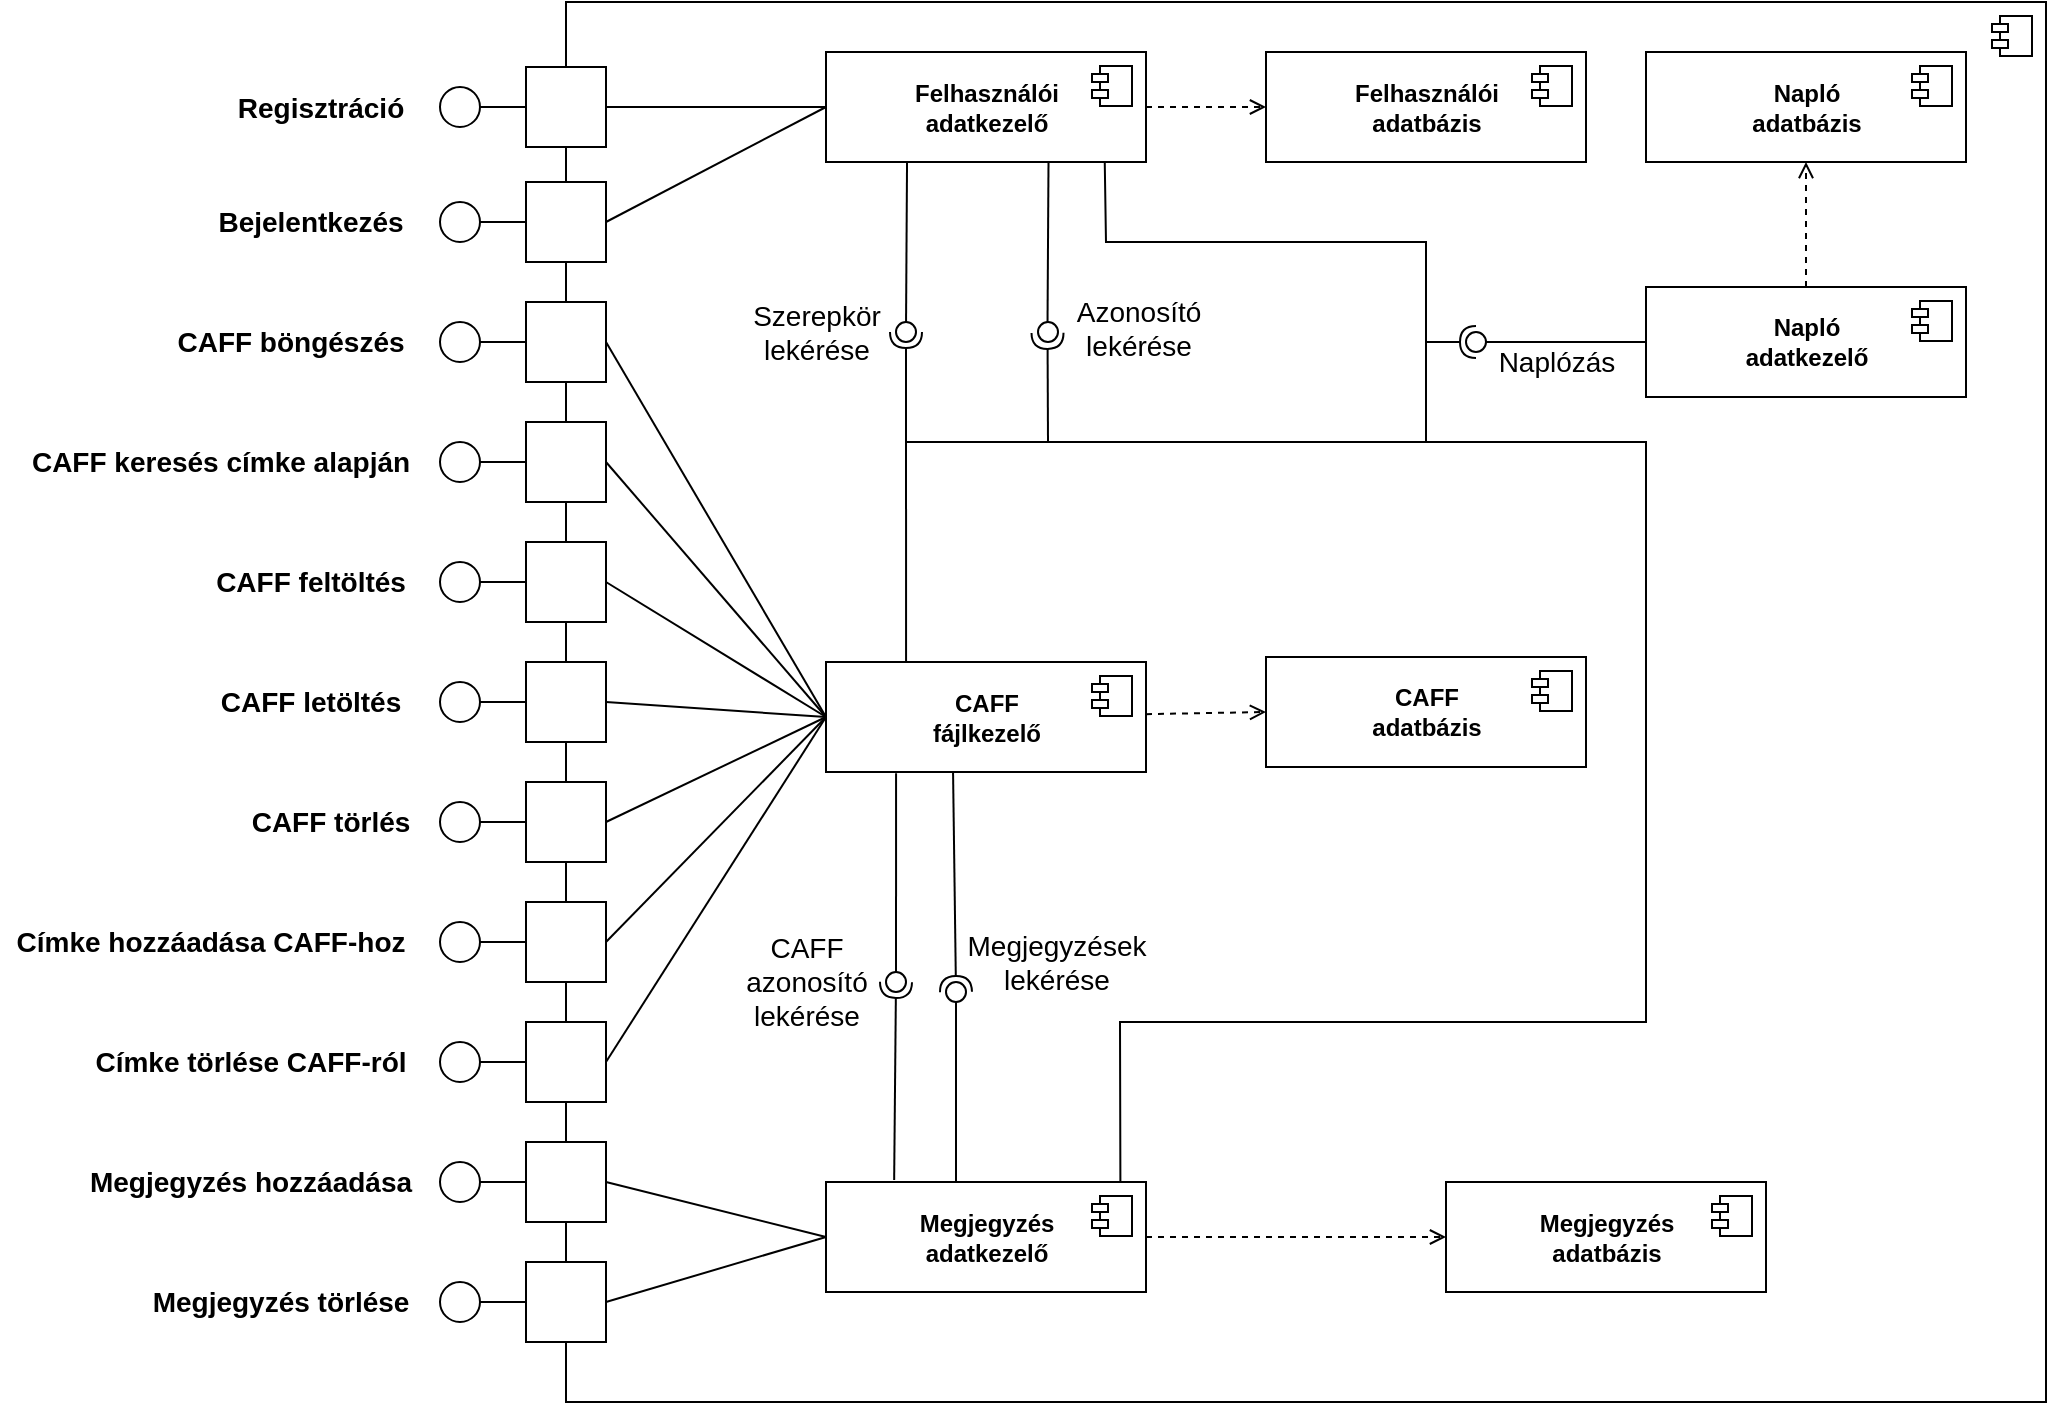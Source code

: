 <mxfile version="15.5.5" type="github">
  <diagram name="Page-1" id="5f0bae14-7c28-e335-631c-24af17079c00">
    <mxGraphModel dx="2773" dy="934" grid="1" gridSize="10" guides="1" tooltips="1" connect="1" arrows="1" fold="1" page="1" pageScale="1" pageWidth="1100" pageHeight="850" background="none" math="0" shadow="0">
      <root>
        <mxCell id="0" />
        <mxCell id="1" parent="0" />
        <mxCell id="aNObFJ_koJKjJoRsx-cJ-1" value="" style="html=1;dropTarget=0;" vertex="1" parent="1">
          <mxGeometry x="260" y="10" width="740" height="700" as="geometry" />
        </mxCell>
        <mxCell id="aNObFJ_koJKjJoRsx-cJ-2" value="" style="shape=module;jettyWidth=8;jettyHeight=4;" vertex="1" parent="aNObFJ_koJKjJoRsx-cJ-1">
          <mxGeometry x="1" width="20" height="20" relative="1" as="geometry">
            <mxPoint x="-27" y="7" as="offset" />
          </mxGeometry>
        </mxCell>
        <mxCell id="aNObFJ_koJKjJoRsx-cJ-102" style="edgeStyle=none;rounded=0;orthogonalLoop=1;jettySize=auto;html=1;entryX=1;entryY=0.5;entryDx=0;entryDy=0;fontSize=14;endArrow=none;endFill=0;exitX=0;exitY=0.5;exitDx=0;exitDy=0;" edge="1" parent="1" source="aNObFJ_koJKjJoRsx-cJ-107" target="aNObFJ_koJKjJoRsx-cJ-55">
          <mxGeometry relative="1" as="geometry">
            <mxPoint x="395" y="290.0" as="sourcePoint" />
          </mxGeometry>
        </mxCell>
        <mxCell id="aNObFJ_koJKjJoRsx-cJ-53" style="edgeStyle=none;rounded=0;orthogonalLoop=1;jettySize=auto;html=1;endArrow=open;endFill=0;dashed=1;" edge="1" parent="1" source="aNObFJ_koJKjJoRsx-cJ-11" target="aNObFJ_koJKjJoRsx-cJ-49">
          <mxGeometry relative="1" as="geometry" />
        </mxCell>
        <mxCell id="aNObFJ_koJKjJoRsx-cJ-100" style="edgeStyle=none;rounded=0;orthogonalLoop=1;jettySize=auto;html=1;entryX=1;entryY=0.5;entryDx=0;entryDy=0;fontSize=14;endArrow=none;endFill=0;" edge="1" parent="1" source="aNObFJ_koJKjJoRsx-cJ-11" target="aNObFJ_koJKjJoRsx-cJ-47">
          <mxGeometry relative="1" as="geometry" />
        </mxCell>
        <mxCell id="aNObFJ_koJKjJoRsx-cJ-101" style="edgeStyle=none;rounded=0;orthogonalLoop=1;jettySize=auto;html=1;entryX=1;entryY=0.5;entryDx=0;entryDy=0;fontSize=14;endArrow=none;endFill=0;exitX=0;exitY=0.5;exitDx=0;exitDy=0;" edge="1" parent="1" source="aNObFJ_koJKjJoRsx-cJ-11" target="aNObFJ_koJKjJoRsx-cJ-54">
          <mxGeometry relative="1" as="geometry" />
        </mxCell>
        <mxCell id="aNObFJ_koJKjJoRsx-cJ-182" style="edgeStyle=none;rounded=0;orthogonalLoop=1;jettySize=auto;html=1;fontSize=14;endArrow=none;endFill=0;exitX=0.871;exitY=0.982;exitDx=0;exitDy=0;exitPerimeter=0;" edge="1" parent="1" source="aNObFJ_koJKjJoRsx-cJ-11">
          <mxGeometry relative="1" as="geometry">
            <mxPoint x="690" y="180" as="targetPoint" />
            <Array as="points">
              <mxPoint x="530" y="130" />
              <mxPoint x="690" y="130" />
            </Array>
          </mxGeometry>
        </mxCell>
        <mxCell id="aNObFJ_koJKjJoRsx-cJ-11" value="&lt;b&gt;Felhasználói&lt;br&gt;adatkezelő&lt;/b&gt;" style="html=1;dropTarget=0;" vertex="1" parent="1">
          <mxGeometry x="390" y="35" width="160" height="55" as="geometry" />
        </mxCell>
        <mxCell id="aNObFJ_koJKjJoRsx-cJ-12" value="" style="shape=module;jettyWidth=8;jettyHeight=4;" vertex="1" parent="aNObFJ_koJKjJoRsx-cJ-11">
          <mxGeometry x="1" width="20" height="20" relative="1" as="geometry">
            <mxPoint x="-27" y="7" as="offset" />
          </mxGeometry>
        </mxCell>
        <mxCell id="aNObFJ_koJKjJoRsx-cJ-18" value="" style="rounded=0;orthogonalLoop=1;jettySize=auto;html=1;endArrow=none;endFill=0;sketch=0;sourcePerimeterSpacing=0;targetPerimeterSpacing=0;exitX=0.222;exitY=0.992;exitDx=0;exitDy=0;exitPerimeter=0;" edge="1" parent="1">
          <mxGeometry relative="1" as="geometry">
            <mxPoint x="430.52" y="89.56" as="sourcePoint" />
            <mxPoint x="430.023" y="170.0" as="targetPoint" />
          </mxGeometry>
        </mxCell>
        <mxCell id="aNObFJ_koJKjJoRsx-cJ-19" value="" style="rounded=0;orthogonalLoop=1;jettySize=auto;html=1;endArrow=halfCircle;endFill=0;endSize=6;strokeWidth=1;sketch=0;exitX=0.219;exitY=-0.008;exitDx=0;exitDy=0;exitPerimeter=0;" edge="1" parent="1">
          <mxGeometry relative="1" as="geometry">
            <mxPoint x="430.04" y="339.56" as="sourcePoint" />
            <mxPoint x="430" y="175" as="targetPoint" />
            <Array as="points">
              <mxPoint x="430" y="175" />
            </Array>
          </mxGeometry>
        </mxCell>
        <mxCell id="aNObFJ_koJKjJoRsx-cJ-20" value="" style="ellipse;whiteSpace=wrap;html=1;align=center;aspect=fixed;resizable=0;points=[];outlineConnect=0;sketch=0;" vertex="1" parent="1">
          <mxGeometry x="425" y="170" width="10" height="10" as="geometry" />
        </mxCell>
        <mxCell id="aNObFJ_koJKjJoRsx-cJ-38" value="" style="edgeStyle=none;rounded=0;orthogonalLoop=1;jettySize=auto;html=1;endArrow=none;endFill=0;exitX=0;exitY=0.5;exitDx=0;exitDy=0;" edge="1" parent="1" source="aNObFJ_koJKjJoRsx-cJ-47" target="aNObFJ_koJKjJoRsx-cJ-37">
          <mxGeometry relative="1" as="geometry">
            <mxPoint x="190" y="70" as="sourcePoint" />
          </mxGeometry>
        </mxCell>
        <mxCell id="aNObFJ_koJKjJoRsx-cJ-37" value="" style="ellipse;whiteSpace=wrap;html=1;" vertex="1" parent="1">
          <mxGeometry x="197" y="52.5" width="20" height="20" as="geometry" />
        </mxCell>
        <mxCell id="aNObFJ_koJKjJoRsx-cJ-39" value="&lt;b&gt;&lt;font style=&quot;font-size: 14px&quot;&gt;Regisztráció&lt;/font&gt;&lt;/b&gt;" style="text;html=1;align=center;verticalAlign=middle;resizable=0;points=[];autosize=1;strokeColor=none;fillColor=none;" vertex="1" parent="1">
          <mxGeometry x="87" y="52.5" width="100" height="20" as="geometry" />
        </mxCell>
        <mxCell id="aNObFJ_koJKjJoRsx-cJ-47" value="" style="whiteSpace=wrap;html=1;" vertex="1" parent="1">
          <mxGeometry x="240" y="42.5" width="40" height="40" as="geometry" />
        </mxCell>
        <mxCell id="aNObFJ_koJKjJoRsx-cJ-48" value="" style="whiteSpace=wrap;html=1;" vertex="1" parent="1">
          <mxGeometry x="240" y="460" width="40" height="40" as="geometry" />
        </mxCell>
        <mxCell id="aNObFJ_koJKjJoRsx-cJ-147" style="edgeStyle=none;rounded=0;orthogonalLoop=1;jettySize=auto;html=1;fontSize=14;endArrow=none;endFill=0;" edge="1" parent="1">
          <mxGeometry relative="1" as="geometry">
            <mxPoint x="690" y="180" as="targetPoint" />
            <mxPoint x="690" y="180" as="sourcePoint" />
          </mxGeometry>
        </mxCell>
        <mxCell id="aNObFJ_koJKjJoRsx-cJ-49" value="&lt;b&gt;Felhasználói&lt;br&gt;adatbázis&lt;/b&gt;" style="html=1;dropTarget=0;" vertex="1" parent="1">
          <mxGeometry x="610" y="35" width="160" height="55" as="geometry" />
        </mxCell>
        <mxCell id="aNObFJ_koJKjJoRsx-cJ-50" value="" style="shape=module;jettyWidth=8;jettyHeight=4;" vertex="1" parent="aNObFJ_koJKjJoRsx-cJ-49">
          <mxGeometry x="1" width="20" height="20" relative="1" as="geometry">
            <mxPoint x="-27" y="7" as="offset" />
          </mxGeometry>
        </mxCell>
        <mxCell id="aNObFJ_koJKjJoRsx-cJ-52" style="edgeStyle=none;rounded=0;orthogonalLoop=1;jettySize=auto;html=1;entryX=0;entryY=0.5;entryDx=0;entryDy=0;endArrow=none;endFill=0;" edge="1" parent="1" source="aNObFJ_koJKjJoRsx-cJ-49" target="aNObFJ_koJKjJoRsx-cJ-49">
          <mxGeometry relative="1" as="geometry" />
        </mxCell>
        <mxCell id="aNObFJ_koJKjJoRsx-cJ-73" style="edgeStyle=none;rounded=0;orthogonalLoop=1;jettySize=auto;html=1;endArrow=none;endFill=0;" edge="1" parent="1" source="aNObFJ_koJKjJoRsx-cJ-54" target="aNObFJ_koJKjJoRsx-cJ-63">
          <mxGeometry relative="1" as="geometry" />
        </mxCell>
        <mxCell id="aNObFJ_koJKjJoRsx-cJ-54" value="" style="whiteSpace=wrap;html=1;" vertex="1" parent="1">
          <mxGeometry x="240" y="100" width="40" height="40" as="geometry" />
        </mxCell>
        <mxCell id="aNObFJ_koJKjJoRsx-cJ-55" value="" style="whiteSpace=wrap;html=1;" vertex="1" parent="1">
          <mxGeometry x="240" y="160" width="40" height="40" as="geometry" />
        </mxCell>
        <mxCell id="aNObFJ_koJKjJoRsx-cJ-103" style="edgeStyle=none;rounded=0;orthogonalLoop=1;jettySize=auto;html=1;entryX=0;entryY=0.5;entryDx=0;entryDy=0;fontSize=14;endArrow=none;endFill=0;exitX=1;exitY=0.5;exitDx=0;exitDy=0;" edge="1" parent="1" source="aNObFJ_koJKjJoRsx-cJ-56" target="aNObFJ_koJKjJoRsx-cJ-107">
          <mxGeometry relative="1" as="geometry">
            <mxPoint x="395" y="290.0" as="targetPoint" />
          </mxGeometry>
        </mxCell>
        <mxCell id="aNObFJ_koJKjJoRsx-cJ-56" value="" style="whiteSpace=wrap;html=1;" vertex="1" parent="1">
          <mxGeometry x="240" y="220" width="40" height="40" as="geometry" />
        </mxCell>
        <mxCell id="aNObFJ_koJKjJoRsx-cJ-104" style="edgeStyle=none;rounded=0;orthogonalLoop=1;jettySize=auto;html=1;entryX=0;entryY=0.5;entryDx=0;entryDy=0;fontSize=14;endArrow=none;endFill=0;exitX=1;exitY=0.5;exitDx=0;exitDy=0;" edge="1" parent="1" source="aNObFJ_koJKjJoRsx-cJ-57" target="aNObFJ_koJKjJoRsx-cJ-107">
          <mxGeometry relative="1" as="geometry">
            <mxPoint x="395" y="290.0" as="targetPoint" />
          </mxGeometry>
        </mxCell>
        <mxCell id="aNObFJ_koJKjJoRsx-cJ-57" value="" style="whiteSpace=wrap;html=1;" vertex="1" parent="1">
          <mxGeometry x="240" y="280" width="40" height="40" as="geometry" />
        </mxCell>
        <mxCell id="aNObFJ_koJKjJoRsx-cJ-105" style="edgeStyle=none;rounded=0;orthogonalLoop=1;jettySize=auto;html=1;entryX=0;entryY=0.5;entryDx=0;entryDy=0;fontSize=14;endArrow=none;endFill=0;exitX=1;exitY=0.5;exitDx=0;exitDy=0;" edge="1" parent="1" source="aNObFJ_koJKjJoRsx-cJ-58" target="aNObFJ_koJKjJoRsx-cJ-107">
          <mxGeometry relative="1" as="geometry">
            <mxPoint x="395" y="290.0" as="targetPoint" />
          </mxGeometry>
        </mxCell>
        <mxCell id="aNObFJ_koJKjJoRsx-cJ-58" value="" style="whiteSpace=wrap;html=1;" vertex="1" parent="1">
          <mxGeometry x="240" y="340" width="40" height="40" as="geometry" />
        </mxCell>
        <mxCell id="aNObFJ_koJKjJoRsx-cJ-106" style="edgeStyle=none;rounded=0;orthogonalLoop=1;jettySize=auto;html=1;entryX=0;entryY=0.5;entryDx=0;entryDy=0;fontSize=14;endArrow=none;endFill=0;exitX=1;exitY=0.5;exitDx=0;exitDy=0;" edge="1" parent="1" source="aNObFJ_koJKjJoRsx-cJ-59" target="aNObFJ_koJKjJoRsx-cJ-107">
          <mxGeometry relative="1" as="geometry">
            <mxPoint x="395" y="290.0" as="targetPoint" />
          </mxGeometry>
        </mxCell>
        <mxCell id="aNObFJ_koJKjJoRsx-cJ-59" value="" style="whiteSpace=wrap;html=1;" vertex="1" parent="1">
          <mxGeometry x="240" y="400" width="40" height="40" as="geometry" />
        </mxCell>
        <mxCell id="aNObFJ_koJKjJoRsx-cJ-60" value="" style="whiteSpace=wrap;html=1;" vertex="1" parent="1">
          <mxGeometry x="240" y="520" width="40" height="40" as="geometry" />
        </mxCell>
        <mxCell id="aNObFJ_koJKjJoRsx-cJ-61" value="" style="whiteSpace=wrap;html=1;" vertex="1" parent="1">
          <mxGeometry x="240" y="580" width="40" height="40" as="geometry" />
        </mxCell>
        <mxCell id="aNObFJ_koJKjJoRsx-cJ-62" value="" style="whiteSpace=wrap;html=1;" vertex="1" parent="1">
          <mxGeometry x="240" y="640" width="40" height="40" as="geometry" />
        </mxCell>
        <mxCell id="aNObFJ_koJKjJoRsx-cJ-63" value="" style="ellipse;whiteSpace=wrap;html=1;" vertex="1" parent="1">
          <mxGeometry x="197" y="110" width="20" height="20" as="geometry" />
        </mxCell>
        <mxCell id="aNObFJ_koJKjJoRsx-cJ-74" style="edgeStyle=none;rounded=0;orthogonalLoop=1;jettySize=auto;html=1;entryX=0;entryY=0.5;entryDx=0;entryDy=0;endArrow=none;endFill=0;" edge="1" parent="1" source="aNObFJ_koJKjJoRsx-cJ-64" target="aNObFJ_koJKjJoRsx-cJ-55">
          <mxGeometry relative="1" as="geometry" />
        </mxCell>
        <mxCell id="aNObFJ_koJKjJoRsx-cJ-64" value="" style="ellipse;whiteSpace=wrap;html=1;" vertex="1" parent="1">
          <mxGeometry x="197" y="170" width="20" height="20" as="geometry" />
        </mxCell>
        <mxCell id="aNObFJ_koJKjJoRsx-cJ-75" style="edgeStyle=none;rounded=0;orthogonalLoop=1;jettySize=auto;html=1;entryX=0;entryY=0.5;entryDx=0;entryDy=0;endArrow=none;endFill=0;" edge="1" parent="1" source="aNObFJ_koJKjJoRsx-cJ-65" target="aNObFJ_koJKjJoRsx-cJ-56">
          <mxGeometry relative="1" as="geometry" />
        </mxCell>
        <mxCell id="aNObFJ_koJKjJoRsx-cJ-65" value="" style="ellipse;whiteSpace=wrap;html=1;" vertex="1" parent="1">
          <mxGeometry x="197" y="230" width="20" height="20" as="geometry" />
        </mxCell>
        <mxCell id="aNObFJ_koJKjJoRsx-cJ-76" style="edgeStyle=none;rounded=0;orthogonalLoop=1;jettySize=auto;html=1;entryX=0;entryY=0.5;entryDx=0;entryDy=0;endArrow=none;endFill=0;" edge="1" parent="1" source="aNObFJ_koJKjJoRsx-cJ-66" target="aNObFJ_koJKjJoRsx-cJ-57">
          <mxGeometry relative="1" as="geometry" />
        </mxCell>
        <mxCell id="aNObFJ_koJKjJoRsx-cJ-66" value="" style="ellipse;whiteSpace=wrap;html=1;" vertex="1" parent="1">
          <mxGeometry x="197" y="290" width="20" height="20" as="geometry" />
        </mxCell>
        <mxCell id="aNObFJ_koJKjJoRsx-cJ-77" style="edgeStyle=none;rounded=0;orthogonalLoop=1;jettySize=auto;html=1;entryX=0;entryY=0.5;entryDx=0;entryDy=0;endArrow=none;endFill=0;" edge="1" parent="1" source="aNObFJ_koJKjJoRsx-cJ-67" target="aNObFJ_koJKjJoRsx-cJ-58">
          <mxGeometry relative="1" as="geometry" />
        </mxCell>
        <mxCell id="aNObFJ_koJKjJoRsx-cJ-67" value="" style="ellipse;whiteSpace=wrap;html=1;" vertex="1" parent="1">
          <mxGeometry x="197" y="350" width="20" height="20" as="geometry" />
        </mxCell>
        <mxCell id="aNObFJ_koJKjJoRsx-cJ-78" style="edgeStyle=none;rounded=0;orthogonalLoop=1;jettySize=auto;html=1;entryX=0;entryY=0.5;entryDx=0;entryDy=0;endArrow=none;endFill=0;" edge="1" parent="1" source="aNObFJ_koJKjJoRsx-cJ-68" target="aNObFJ_koJKjJoRsx-cJ-59">
          <mxGeometry relative="1" as="geometry" />
        </mxCell>
        <mxCell id="aNObFJ_koJKjJoRsx-cJ-68" value="" style="ellipse;whiteSpace=wrap;html=1;" vertex="1" parent="1">
          <mxGeometry x="197" y="410" width="20" height="20" as="geometry" />
        </mxCell>
        <mxCell id="aNObFJ_koJKjJoRsx-cJ-79" style="edgeStyle=none;rounded=0;orthogonalLoop=1;jettySize=auto;html=1;entryX=0;entryY=0.5;entryDx=0;entryDy=0;endArrow=none;endFill=0;" edge="1" parent="1" source="aNObFJ_koJKjJoRsx-cJ-69" target="aNObFJ_koJKjJoRsx-cJ-48">
          <mxGeometry relative="1" as="geometry" />
        </mxCell>
        <mxCell id="aNObFJ_koJKjJoRsx-cJ-69" value="" style="ellipse;whiteSpace=wrap;html=1;" vertex="1" parent="1">
          <mxGeometry x="197" y="470" width="20" height="20" as="geometry" />
        </mxCell>
        <mxCell id="aNObFJ_koJKjJoRsx-cJ-81" style="edgeStyle=none;rounded=0;orthogonalLoop=1;jettySize=auto;html=1;entryX=0;entryY=0.5;entryDx=0;entryDy=0;endArrow=none;endFill=0;" edge="1" parent="1" source="aNObFJ_koJKjJoRsx-cJ-70" target="aNObFJ_koJKjJoRsx-cJ-60">
          <mxGeometry relative="1" as="geometry" />
        </mxCell>
        <mxCell id="aNObFJ_koJKjJoRsx-cJ-70" value="" style="ellipse;whiteSpace=wrap;html=1;" vertex="1" parent="1">
          <mxGeometry x="197" y="530" width="20" height="20" as="geometry" />
        </mxCell>
        <mxCell id="aNObFJ_koJKjJoRsx-cJ-82" style="edgeStyle=none;rounded=0;orthogonalLoop=1;jettySize=auto;html=1;entryX=0;entryY=0.5;entryDx=0;entryDy=0;endArrow=none;endFill=0;" edge="1" parent="1" source="aNObFJ_koJKjJoRsx-cJ-71" target="aNObFJ_koJKjJoRsx-cJ-61">
          <mxGeometry relative="1" as="geometry" />
        </mxCell>
        <mxCell id="aNObFJ_koJKjJoRsx-cJ-71" value="" style="ellipse;whiteSpace=wrap;html=1;" vertex="1" parent="1">
          <mxGeometry x="197" y="590" width="20" height="20" as="geometry" />
        </mxCell>
        <mxCell id="aNObFJ_koJKjJoRsx-cJ-83" style="edgeStyle=none;rounded=0;orthogonalLoop=1;jettySize=auto;html=1;entryX=0;entryY=0.5;entryDx=0;entryDy=0;endArrow=none;endFill=0;" edge="1" parent="1" source="aNObFJ_koJKjJoRsx-cJ-72" target="aNObFJ_koJKjJoRsx-cJ-62">
          <mxGeometry relative="1" as="geometry" />
        </mxCell>
        <mxCell id="aNObFJ_koJKjJoRsx-cJ-72" value="" style="ellipse;whiteSpace=wrap;html=1;" vertex="1" parent="1">
          <mxGeometry x="197" y="650" width="20" height="20" as="geometry" />
        </mxCell>
        <mxCell id="aNObFJ_koJKjJoRsx-cJ-125" style="edgeStyle=none;rounded=0;orthogonalLoop=1;jettySize=auto;html=1;entryX=0.5;entryY=1;entryDx=0;entryDy=0;dashed=1;fontSize=14;endArrow=open;endFill=0;" edge="1" parent="1" source="aNObFJ_koJKjJoRsx-cJ-84" target="aNObFJ_koJKjJoRsx-cJ-88">
          <mxGeometry relative="1" as="geometry" />
        </mxCell>
        <mxCell id="aNObFJ_koJKjJoRsx-cJ-84" value="&lt;b&gt;Napló&lt;br&gt;adatkezelő&lt;/b&gt;" style="html=1;dropTarget=0;" vertex="1" parent="1">
          <mxGeometry x="800" y="152.5" width="160" height="55" as="geometry" />
        </mxCell>
        <mxCell id="aNObFJ_koJKjJoRsx-cJ-85" value="" style="shape=module;jettyWidth=8;jettyHeight=4;" vertex="1" parent="aNObFJ_koJKjJoRsx-cJ-84">
          <mxGeometry x="1" width="20" height="20" relative="1" as="geometry">
            <mxPoint x="-27" y="7" as="offset" />
          </mxGeometry>
        </mxCell>
        <mxCell id="aNObFJ_koJKjJoRsx-cJ-88" value="&lt;b&gt;Napló&lt;br&gt;adatbázis&lt;/b&gt;" style="html=1;dropTarget=0;" vertex="1" parent="1">
          <mxGeometry x="800" y="35" width="160" height="55" as="geometry" />
        </mxCell>
        <mxCell id="aNObFJ_koJKjJoRsx-cJ-89" value="" style="shape=module;jettyWidth=8;jettyHeight=4;" vertex="1" parent="aNObFJ_koJKjJoRsx-cJ-88">
          <mxGeometry x="1" width="20" height="20" relative="1" as="geometry">
            <mxPoint x="-27" y="7" as="offset" />
          </mxGeometry>
        </mxCell>
        <mxCell id="aNObFJ_koJKjJoRsx-cJ-90" value="&lt;b&gt;&lt;font style=&quot;font-size: 14px&quot;&gt;Bejelentkezés&lt;/font&gt;&lt;/b&gt;" style="text;html=1;align=center;verticalAlign=middle;resizable=0;points=[];autosize=1;strokeColor=none;fillColor=none;" vertex="1" parent="1">
          <mxGeometry x="77" y="110" width="110" height="20" as="geometry" />
        </mxCell>
        <mxCell id="aNObFJ_koJKjJoRsx-cJ-91" value="&lt;b&gt;&lt;font style=&quot;font-size: 14px&quot;&gt;CAFF böngészés&lt;/font&gt;&lt;/b&gt;" style="text;html=1;align=center;verticalAlign=middle;resizable=0;points=[];autosize=1;strokeColor=none;fillColor=none;" vertex="1" parent="1">
          <mxGeometry x="57" y="170" width="130" height="20" as="geometry" />
        </mxCell>
        <mxCell id="aNObFJ_koJKjJoRsx-cJ-92" value="&lt;b&gt;&lt;font style=&quot;font-size: 14px&quot;&gt;CAFF keresés címke alapján&lt;/font&gt;&lt;/b&gt;" style="text;html=1;align=center;verticalAlign=middle;resizable=0;points=[];autosize=1;strokeColor=none;fillColor=none;" vertex="1" parent="1">
          <mxGeometry x="-13" y="230" width="200" height="20" as="geometry" />
        </mxCell>
        <mxCell id="aNObFJ_koJKjJoRsx-cJ-93" value="&lt;b&gt;&lt;font style=&quot;font-size: 14px&quot;&gt;CAFF feltöltés&lt;/font&gt;&lt;/b&gt;" style="text;html=1;align=center;verticalAlign=middle;resizable=0;points=[];autosize=1;strokeColor=none;fillColor=none;" vertex="1" parent="1">
          <mxGeometry x="77" y="290" width="110" height="20" as="geometry" />
        </mxCell>
        <mxCell id="aNObFJ_koJKjJoRsx-cJ-94" value="&lt;b&gt;&lt;font style=&quot;font-size: 14px&quot;&gt;CAFF letöltés&lt;/font&gt;&lt;/b&gt;" style="text;html=1;align=center;verticalAlign=middle;resizable=0;points=[];autosize=1;strokeColor=none;fillColor=none;" vertex="1" parent="1">
          <mxGeometry x="77" y="350" width="110" height="20" as="geometry" />
        </mxCell>
        <mxCell id="aNObFJ_koJKjJoRsx-cJ-95" value="&lt;b&gt;&lt;font style=&quot;font-size: 14px&quot;&gt;CAFF törlés&lt;/font&gt;&lt;/b&gt;" style="text;html=1;align=center;verticalAlign=middle;resizable=0;points=[];autosize=1;strokeColor=none;fillColor=none;" vertex="1" parent="1">
          <mxGeometry x="97" y="410" width="90" height="20" as="geometry" />
        </mxCell>
        <mxCell id="aNObFJ_koJKjJoRsx-cJ-96" value="&lt;b&gt;&lt;font style=&quot;font-size: 14px&quot;&gt;Címke hozzáadása CAFF-hoz&lt;/font&gt;&lt;/b&gt;" style="text;html=1;align=center;verticalAlign=middle;resizable=0;points=[];autosize=1;strokeColor=none;fillColor=none;" vertex="1" parent="1">
          <mxGeometry x="-23" y="470" width="210" height="20" as="geometry" />
        </mxCell>
        <mxCell id="aNObFJ_koJKjJoRsx-cJ-97" value="&lt;b&gt;&lt;font style=&quot;font-size: 14px&quot;&gt;Címke törlése CAFF-ról&lt;/font&gt;&lt;/b&gt;" style="text;html=1;align=center;verticalAlign=middle;resizable=0;points=[];autosize=1;strokeColor=none;fillColor=none;" vertex="1" parent="1">
          <mxGeometry x="17" y="530" width="170" height="20" as="geometry" />
        </mxCell>
        <mxCell id="aNObFJ_koJKjJoRsx-cJ-98" value="&lt;b&gt;&lt;font style=&quot;font-size: 14px&quot;&gt;Megjegyzés hozzáadása&lt;/font&gt;&lt;/b&gt;" style="text;html=1;align=center;verticalAlign=middle;resizable=0;points=[];autosize=1;strokeColor=none;fillColor=none;" vertex="1" parent="1">
          <mxGeometry x="12" y="590" width="180" height="20" as="geometry" />
        </mxCell>
        <mxCell id="aNObFJ_koJKjJoRsx-cJ-99" value="&lt;b&gt;&lt;font style=&quot;font-size: 14px&quot;&gt;Megjegyzés törlése&lt;/font&gt;&lt;/b&gt;" style="text;html=1;align=center;verticalAlign=middle;resizable=0;points=[];autosize=1;strokeColor=none;fillColor=none;" vertex="1" parent="1">
          <mxGeometry x="47" y="650" width="140" height="20" as="geometry" />
        </mxCell>
        <mxCell id="aNObFJ_koJKjJoRsx-cJ-119" style="edgeStyle=none;rounded=0;orthogonalLoop=1;jettySize=auto;html=1;entryX=1;entryY=0.5;entryDx=0;entryDy=0;fontSize=14;endArrow=none;endFill=0;exitX=0;exitY=0.5;exitDx=0;exitDy=0;" edge="1" parent="1" source="aNObFJ_koJKjJoRsx-cJ-107" target="aNObFJ_koJKjJoRsx-cJ-48">
          <mxGeometry relative="1" as="geometry" />
        </mxCell>
        <mxCell id="aNObFJ_koJKjJoRsx-cJ-120" style="edgeStyle=none;rounded=0;orthogonalLoop=1;jettySize=auto;html=1;entryX=1;entryY=0.5;entryDx=0;entryDy=0;fontSize=14;endArrow=none;endFill=0;exitX=0;exitY=0.5;exitDx=0;exitDy=0;" edge="1" parent="1" source="aNObFJ_koJKjJoRsx-cJ-107" target="aNObFJ_koJKjJoRsx-cJ-60">
          <mxGeometry relative="1" as="geometry" />
        </mxCell>
        <mxCell id="aNObFJ_koJKjJoRsx-cJ-124" style="edgeStyle=none;rounded=0;orthogonalLoop=1;jettySize=auto;html=1;entryX=0;entryY=0.5;entryDx=0;entryDy=0;dashed=1;fontSize=14;endArrow=open;endFill=0;" edge="1" parent="1" source="aNObFJ_koJKjJoRsx-cJ-107" target="aNObFJ_koJKjJoRsx-cJ-109">
          <mxGeometry relative="1" as="geometry" />
        </mxCell>
        <mxCell id="aNObFJ_koJKjJoRsx-cJ-107" value="&lt;b&gt;CAFF&lt;br&gt;fájlkezelő&lt;/b&gt;" style="html=1;dropTarget=0;" vertex="1" parent="1">
          <mxGeometry x="390" y="340" width="160" height="55" as="geometry" />
        </mxCell>
        <mxCell id="aNObFJ_koJKjJoRsx-cJ-108" value="" style="shape=module;jettyWidth=8;jettyHeight=4;" vertex="1" parent="aNObFJ_koJKjJoRsx-cJ-107">
          <mxGeometry x="1" width="20" height="20" relative="1" as="geometry">
            <mxPoint x="-27" y="7" as="offset" />
          </mxGeometry>
        </mxCell>
        <mxCell id="aNObFJ_koJKjJoRsx-cJ-109" value="&lt;b&gt;CAFF&lt;br&gt;adatbázis&lt;/b&gt;" style="html=1;dropTarget=0;" vertex="1" parent="1">
          <mxGeometry x="610" y="337.5" width="160" height="55" as="geometry" />
        </mxCell>
        <mxCell id="aNObFJ_koJKjJoRsx-cJ-110" value="" style="shape=module;jettyWidth=8;jettyHeight=4;" vertex="1" parent="aNObFJ_koJKjJoRsx-cJ-109">
          <mxGeometry x="1" width="20" height="20" relative="1" as="geometry">
            <mxPoint x="-27" y="7" as="offset" />
          </mxGeometry>
        </mxCell>
        <mxCell id="aNObFJ_koJKjJoRsx-cJ-121" style="edgeStyle=none;rounded=0;orthogonalLoop=1;jettySize=auto;html=1;entryX=1;entryY=0.5;entryDx=0;entryDy=0;fontSize=14;endArrow=none;endFill=0;exitX=0;exitY=0.5;exitDx=0;exitDy=0;" edge="1" parent="1" source="aNObFJ_koJKjJoRsx-cJ-115" target="aNObFJ_koJKjJoRsx-cJ-61">
          <mxGeometry relative="1" as="geometry" />
        </mxCell>
        <mxCell id="aNObFJ_koJKjJoRsx-cJ-122" style="edgeStyle=none;rounded=0;orthogonalLoop=1;jettySize=auto;html=1;entryX=1;entryY=0.5;entryDx=0;entryDy=0;fontSize=14;endArrow=none;endFill=0;exitX=0;exitY=0.5;exitDx=0;exitDy=0;" edge="1" parent="1" source="aNObFJ_koJKjJoRsx-cJ-115" target="aNObFJ_koJKjJoRsx-cJ-62">
          <mxGeometry relative="1" as="geometry" />
        </mxCell>
        <mxCell id="aNObFJ_koJKjJoRsx-cJ-123" style="edgeStyle=none;rounded=0;orthogonalLoop=1;jettySize=auto;html=1;entryX=0;entryY=0.5;entryDx=0;entryDy=0;fontSize=14;endArrow=open;endFill=0;dashed=1;" edge="1" parent="1" source="aNObFJ_koJKjJoRsx-cJ-115" target="aNObFJ_koJKjJoRsx-cJ-117">
          <mxGeometry relative="1" as="geometry" />
        </mxCell>
        <mxCell id="aNObFJ_koJKjJoRsx-cJ-148" style="edgeStyle=none;rounded=0;orthogonalLoop=1;jettySize=auto;html=1;fontSize=14;endArrow=none;endFill=0;exitX=0.92;exitY=0.006;exitDx=0;exitDy=0;exitPerimeter=0;" edge="1" parent="1" source="aNObFJ_koJKjJoRsx-cJ-115">
          <mxGeometry relative="1" as="geometry">
            <mxPoint x="690" y="230" as="targetPoint" />
            <Array as="points">
              <mxPoint x="537" y="520" />
              <mxPoint x="800" y="520" />
              <mxPoint x="800" y="230" />
              <mxPoint x="690" y="230" />
            </Array>
          </mxGeometry>
        </mxCell>
        <mxCell id="aNObFJ_koJKjJoRsx-cJ-115" value="&lt;b&gt;Megjegyzés&lt;br&gt;adatkezelő&lt;/b&gt;" style="html=1;dropTarget=0;" vertex="1" parent="1">
          <mxGeometry x="390" y="600" width="160" height="55" as="geometry" />
        </mxCell>
        <mxCell id="aNObFJ_koJKjJoRsx-cJ-116" value="" style="shape=module;jettyWidth=8;jettyHeight=4;" vertex="1" parent="aNObFJ_koJKjJoRsx-cJ-115">
          <mxGeometry x="1" width="20" height="20" relative="1" as="geometry">
            <mxPoint x="-27" y="7" as="offset" />
          </mxGeometry>
        </mxCell>
        <mxCell id="aNObFJ_koJKjJoRsx-cJ-117" value="&lt;b&gt;Megjegyzés&lt;br&gt;adatbázis&lt;/b&gt;" style="html=1;dropTarget=0;" vertex="1" parent="1">
          <mxGeometry x="700" y="600" width="160" height="55" as="geometry" />
        </mxCell>
        <mxCell id="aNObFJ_koJKjJoRsx-cJ-118" value="" style="shape=module;jettyWidth=8;jettyHeight=4;" vertex="1" parent="aNObFJ_koJKjJoRsx-cJ-117">
          <mxGeometry x="1" width="20" height="20" relative="1" as="geometry">
            <mxPoint x="-27" y="7" as="offset" />
          </mxGeometry>
        </mxCell>
        <mxCell id="aNObFJ_koJKjJoRsx-cJ-138" value="" style="rounded=0;orthogonalLoop=1;jettySize=auto;html=1;endArrow=halfCircle;endFill=0;endSize=6;strokeWidth=1;sketch=0;" edge="1" parent="1">
          <mxGeometry relative="1" as="geometry">
            <mxPoint x="501" y="230" as="sourcePoint" />
            <mxPoint x="500.76" y="175.44" as="targetPoint" />
            <Array as="points">
              <mxPoint x="500.76" y="175.44" />
            </Array>
          </mxGeometry>
        </mxCell>
        <mxCell id="aNObFJ_koJKjJoRsx-cJ-139" value="" style="rounded=0;orthogonalLoop=1;jettySize=auto;html=1;endArrow=none;endFill=0;sketch=0;sourcePerimeterSpacing=0;targetPerimeterSpacing=0;exitX=0.222;exitY=0.992;exitDx=0;exitDy=0;exitPerimeter=0;" edge="1" parent="1">
          <mxGeometry relative="1" as="geometry">
            <mxPoint x="501.25" y="90.0" as="sourcePoint" />
            <mxPoint x="500.758" y="170.44" as="targetPoint" />
          </mxGeometry>
        </mxCell>
        <mxCell id="aNObFJ_koJKjJoRsx-cJ-140" value="" style="ellipse;whiteSpace=wrap;html=1;align=center;aspect=fixed;resizable=0;points=[];outlineConnect=0;sketch=0;" vertex="1" parent="1">
          <mxGeometry x="496" y="170" width="10" height="10" as="geometry" />
        </mxCell>
        <mxCell id="aNObFJ_koJKjJoRsx-cJ-143" value="" style="rounded=0;orthogonalLoop=1;jettySize=auto;html=1;endArrow=none;endFill=0;sketch=0;sourcePerimeterSpacing=0;targetPerimeterSpacing=0;fontSize=14;exitX=0;exitY=0.5;exitDx=0;exitDy=0;" edge="1" target="aNObFJ_koJKjJoRsx-cJ-145" parent="1" source="aNObFJ_koJKjJoRsx-cJ-84">
          <mxGeometry relative="1" as="geometry">
            <mxPoint x="610" y="295" as="sourcePoint" />
          </mxGeometry>
        </mxCell>
        <mxCell id="aNObFJ_koJKjJoRsx-cJ-144" value="" style="rounded=0;orthogonalLoop=1;jettySize=auto;html=1;endArrow=halfCircle;endFill=0;entryX=0.5;entryY=0.5;endSize=6;strokeWidth=1;sketch=0;fontSize=14;" edge="1" target="aNObFJ_koJKjJoRsx-cJ-145" parent="1">
          <mxGeometry relative="1" as="geometry">
            <mxPoint x="430" y="230" as="sourcePoint" />
            <Array as="points">
              <mxPoint x="534" y="230" />
              <mxPoint x="590" y="230" />
              <mxPoint x="650" y="230" />
              <mxPoint x="690" y="230" />
              <mxPoint x="690" y="180" />
            </Array>
          </mxGeometry>
        </mxCell>
        <mxCell id="aNObFJ_koJKjJoRsx-cJ-145" value="" style="ellipse;whiteSpace=wrap;html=1;align=center;aspect=fixed;resizable=0;points=[];outlineConnect=0;sketch=0;fontSize=14;" vertex="1" parent="1">
          <mxGeometry x="710" y="175" width="10" height="10" as="geometry" />
        </mxCell>
        <mxCell id="aNObFJ_koJKjJoRsx-cJ-149" value="Naplózás" style="text;html=1;align=center;verticalAlign=middle;resizable=0;points=[];autosize=1;strokeColor=none;fillColor=none;fontSize=14;" vertex="1" parent="1">
          <mxGeometry x="720" y="180" width="70" height="20" as="geometry" />
        </mxCell>
        <mxCell id="aNObFJ_koJKjJoRsx-cJ-150" value="Szerepkör&lt;br&gt;lekérése" style="text;html=1;align=center;verticalAlign=middle;resizable=0;points=[];autosize=1;strokeColor=none;fillColor=none;fontSize=14;" vertex="1" parent="1">
          <mxGeometry x="345" y="155" width="80" height="40" as="geometry" />
        </mxCell>
        <mxCell id="aNObFJ_koJKjJoRsx-cJ-151" value="Azonosító&lt;br&gt;lekérése" style="text;html=1;align=center;verticalAlign=middle;resizable=0;points=[];autosize=1;strokeColor=none;fillColor=none;fontSize=14;" vertex="1" parent="1">
          <mxGeometry x="506" y="152.5" width="80" height="40" as="geometry" />
        </mxCell>
        <mxCell id="aNObFJ_koJKjJoRsx-cJ-155" value="" style="rounded=0;orthogonalLoop=1;jettySize=auto;html=1;endArrow=none;endFill=0;sketch=0;sourcePerimeterSpacing=0;targetPerimeterSpacing=0;fontSize=14;exitX=0.219;exitY=1.012;exitDx=0;exitDy=0;exitPerimeter=0;" edge="1" target="aNObFJ_koJKjJoRsx-cJ-157" parent="1" source="aNObFJ_koJKjJoRsx-cJ-107">
          <mxGeometry relative="1" as="geometry">
            <mxPoint x="335" y="370" as="sourcePoint" />
          </mxGeometry>
        </mxCell>
        <mxCell id="aNObFJ_koJKjJoRsx-cJ-156" value="" style="rounded=0;orthogonalLoop=1;jettySize=auto;html=1;endArrow=halfCircle;endFill=0;endSize=6;strokeWidth=1;sketch=0;fontSize=14;exitX=0.213;exitY=-0.018;exitDx=0;exitDy=0;exitPerimeter=0;" edge="1" parent="1" source="aNObFJ_koJKjJoRsx-cJ-115">
          <mxGeometry relative="1" as="geometry">
            <mxPoint x="335" y="575" as="sourcePoint" />
            <mxPoint x="425" y="500" as="targetPoint" />
          </mxGeometry>
        </mxCell>
        <mxCell id="aNObFJ_koJKjJoRsx-cJ-157" value="" style="ellipse;whiteSpace=wrap;html=1;align=center;aspect=fixed;resizable=0;points=[];outlineConnect=0;sketch=0;fontSize=14;" vertex="1" parent="1">
          <mxGeometry x="420" y="495" width="10" height="10" as="geometry" />
        </mxCell>
        <mxCell id="aNObFJ_koJKjJoRsx-cJ-158" value="CAFF&lt;br&gt;azonosító&lt;br&gt;lekérése" style="text;html=1;align=center;verticalAlign=middle;resizable=0;points=[];autosize=1;strokeColor=none;fillColor=none;fontSize=14;" vertex="1" parent="1">
          <mxGeometry x="340" y="470" width="80" height="60" as="geometry" />
        </mxCell>
        <mxCell id="aNObFJ_koJKjJoRsx-cJ-164" value="" style="rounded=0;orthogonalLoop=1;jettySize=auto;html=1;endArrow=none;endFill=0;sketch=0;sourcePerimeterSpacing=0;targetPerimeterSpacing=0;fontSize=14;" edge="1" target="aNObFJ_koJKjJoRsx-cJ-166" parent="1">
          <mxGeometry relative="1" as="geometry">
            <mxPoint x="455" y="600" as="sourcePoint" />
          </mxGeometry>
        </mxCell>
        <mxCell id="aNObFJ_koJKjJoRsx-cJ-165" value="" style="rounded=0;orthogonalLoop=1;jettySize=auto;html=1;endArrow=halfCircle;endFill=0;entryX=0.5;entryY=0.5;endSize=6;strokeWidth=1;sketch=0;fontSize=14;exitX=0.397;exitY=0.99;exitDx=0;exitDy=0;exitPerimeter=0;" edge="1" target="aNObFJ_koJKjJoRsx-cJ-166" parent="1" source="aNObFJ_koJKjJoRsx-cJ-107">
          <mxGeometry relative="1" as="geometry">
            <mxPoint x="455" y="400" as="sourcePoint" />
          </mxGeometry>
        </mxCell>
        <mxCell id="aNObFJ_koJKjJoRsx-cJ-166" value="" style="ellipse;whiteSpace=wrap;html=1;align=center;aspect=fixed;resizable=0;points=[];outlineConnect=0;sketch=0;fontSize=14;" vertex="1" parent="1">
          <mxGeometry x="450" y="500" width="10" height="10" as="geometry" />
        </mxCell>
        <mxCell id="aNObFJ_koJKjJoRsx-cJ-167" value="Megjegyzések&lt;br&gt;lekérése" style="text;html=1;align=center;verticalAlign=middle;resizable=0;points=[];autosize=1;strokeColor=none;fillColor=none;fontSize=14;" vertex="1" parent="1">
          <mxGeometry x="450" y="470" width="110" height="40" as="geometry" />
        </mxCell>
      </root>
    </mxGraphModel>
  </diagram>
</mxfile>
